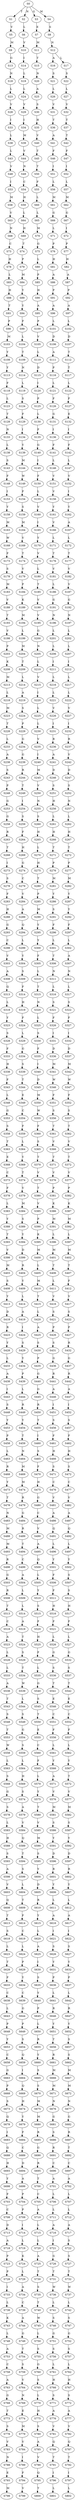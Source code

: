 strict digraph  {
	S0 -> S1 [ label = T ];
	S0 -> S2 [ label = N ];
	S0 -> S3 [ label = G ];
	S0 -> S4 [ label = M ];
	S1 -> S5 [ label = V ];
	S2 -> S6 [ label = L ];
	S3 -> S7 [ label = E ];
	S4 -> S8 [ label = S ];
	S5 -> S9 [ label = M ];
	S6 -> S10 [ label = V ];
	S7 -> S11 [ label = M ];
	S8 -> S12 [ label = N ];
	S9 -> S13 [ label = G ];
	S10 -> S14 [ label = I ];
	S11 -> S15 [ label = T ];
	S12 -> S16 [ label = A ];
	S12 -> S17 [ label = L ];
	S13 -> S18 [ label = N ];
	S14 -> S19 [ label = L ];
	S15 -> S20 [ label = N ];
	S16 -> S21 [ label = S ];
	S17 -> S22 [ label = S ];
	S18 -> S23 [ label = L ];
	S19 -> S24 [ label = L ];
	S20 -> S25 [ label = A ];
	S21 -> S26 [ label = L ];
	S22 -> S27 [ label = L ];
	S23 -> S28 [ label = V ];
	S24 -> S29 [ label = V ];
	S25 -> S30 [ label = S ];
	S26 -> S31 [ label = V ];
	S27 -> S32 [ label = V ];
	S28 -> S33 [ label = I ];
	S29 -> S34 [ label = I ];
	S30 -> S35 [ label = H ];
	S31 -> S36 [ label = T ];
	S32 -> S37 [ label = T ];
	S33 -> S38 [ label = L ];
	S34 -> S39 [ label = M ];
	S35 -> S40 [ label = V ];
	S36 -> S41 [ label = A ];
	S37 -> S42 [ label = T ];
	S38 -> S43 [ label = L ];
	S39 -> S44 [ label = V ];
	S40 -> S45 [ label = T ];
	S41 -> S46 [ label = F ];
	S42 -> S47 [ label = F ];
	S43 -> S48 [ label = V ];
	S44 -> S49 [ label = N ];
	S45 -> S50 [ label = T ];
	S46 -> S51 [ label = I ];
	S47 -> S52 [ label = I ];
	S48 -> S53 [ label = I ];
	S49 -> S54 [ label = C ];
	S50 -> S55 [ label = F ];
	S51 -> S56 [ label = L ];
	S52 -> S57 [ label = L ];
	S53 -> S58 [ label = M ];
	S54 -> S59 [ label = H ];
	S55 -> S60 [ label = L ];
	S56 -> S61 [ label = M ];
	S57 -> S62 [ label = M ];
	S58 -> S63 [ label = V ];
	S59 -> S64 [ label = L ];
	S60 -> S65 [ label = L ];
	S61 -> S66 [ label = G ];
	S62 -> S67 [ label = G ];
	S63 -> S68 [ label = N ];
	S64 -> S69 [ label = H ];
	S65 -> S70 [ label = M ];
	S66 -> S71 [ label = L ];
	S67 -> S72 [ label = I ];
	S68 -> S73 [ label = C ];
	S69 -> S74 [ label = T ];
	S70 -> S75 [ label = G ];
	S71 -> S76 [ label = P ];
	S72 -> S77 [ label = P ];
	S73 -> S78 [ label = H ];
	S74 -> S79 [ label = P ];
	S75 -> S80 [ label = L ];
	S76 -> S81 [ label = H ];
	S77 -> S82 [ label = H ];
	S78 -> S83 [ label = L ];
	S79 -> S84 [ label = M ];
	S80 -> S85 [ label = P ];
	S81 -> S86 [ label = A ];
	S82 -> S87 [ label = A ];
	S83 -> S88 [ label = H ];
	S84 -> S89 [ label = Y ];
	S85 -> S90 [ label = H ];
	S86 -> S91 [ label = P ];
	S87 -> S92 [ label = P ];
	S88 -> S93 [ label = T ];
	S89 -> S94 [ label = Y ];
	S90 -> S95 [ label = A ];
	S91 -> S96 [ label = A ];
	S92 -> S97 [ label = A ];
	S93 -> S98 [ label = P ];
	S94 -> S99 [ label = F ];
	S95 -> S100 [ label = P ];
	S96 -> S101 [ label = L ];
	S97 -> S102 [ label = L ];
	S98 -> S103 [ label = M ];
	S99 -> S104 [ label = L ];
	S100 -> S105 [ label = V ];
	S101 -> S106 [ label = D ];
	S102 -> S107 [ label = D ];
	S103 -> S108 [ label = Y ];
	S104 -> S109 [ label = T ];
	S105 -> S110 [ label = L ];
	S106 -> S111 [ label = A ];
	S107 -> S112 [ label = T ];
	S108 -> S113 [ label = Y ];
	S109 -> S114 [ label = N ];
	S110 -> S115 [ label = D ];
	S111 -> S116 [ label = P ];
	S112 -> S117 [ label = T ];
	S113 -> S118 [ label = F ];
	S114 -> S119 [ label = L ];
	S115 -> S120 [ label = I ];
	S116 -> S121 [ label = L ];
	S117 -> S122 [ label = L ];
	S118 -> S123 [ label = L ];
	S119 -> S124 [ label = S ];
	S120 -> S125 [ label = P ];
	S121 -> S126 [ label = F ];
	S122 -> S127 [ label = F ];
	S123 -> S128 [ label = T ];
	S124 -> S129 [ label = F ];
	S125 -> S130 [ label = L ];
	S126 -> S131 [ label = G ];
	S127 -> S132 [ label = E ];
	S128 -> S133 [ label = N ];
	S129 -> S134 [ label = I ];
	S130 -> S135 [ label = F ];
	S131 -> S136 [ label = I ];
	S132 -> S137 [ label = I ];
	S133 -> S138 [ label = L ];
	S134 -> S139 [ label = Y ];
	S135 -> S140 [ label = G ];
	S136 -> S141 [ label = F ];
	S137 -> S142 [ label = F ];
	S138 -> S143 [ label = S ];
	S139 -> S144 [ label = M ];
	S140 -> S145 [ label = I ];
	S141 -> S146 [ label = L ];
	S142 -> S147 [ label = L ];
	S143 -> S148 [ label = F ];
	S144 -> S149 [ label = W ];
	S145 -> S150 [ label = F ];
	S146 -> S151 [ label = V ];
	S147 -> S152 [ label = V ];
	S148 -> S153 [ label = I ];
	S149 -> S154 [ label = F ];
	S150 -> S155 [ label = L ];
	S151 -> S156 [ label = V ];
	S152 -> S157 [ label = I ];
	S153 -> S158 [ label = Y ];
	S154 -> S159 [ label = S ];
	S155 -> S160 [ label = V ];
	S156 -> S161 [ label = Y ];
	S157 -> S162 [ label = Y ];
	S158 -> S163 [ label = M ];
	S159 -> S164 [ label = M ];
	S160 -> S165 [ label = I ];
	S161 -> S166 [ label = V ];
	S162 -> S167 [ label = A ];
	S163 -> S168 [ label = W ];
	S164 -> S169 [ label = V ];
	S165 -> S170 [ label = Y ];
	S166 -> S171 [ label = L ];
	S167 -> S172 [ label = L ];
	S168 -> S173 [ label = F ];
	S169 -> S174 [ label = T ];
	S170 -> S175 [ label = V ];
	S171 -> S176 [ label = T ];
	S172 -> S177 [ label = T ];
	S173 -> S178 [ label = S ];
	S174 -> S179 [ label = V ];
	S175 -> S180 [ label = L ];
	S176 -> S181 [ label = V ];
	S177 -> S182 [ label = V ];
	S178 -> S183 [ label = M ];
	S179 -> S184 [ label = P ];
	S180 -> S185 [ label = T ];
	S181 -> S186 [ label = L ];
	S182 -> S187 [ label = V ];
	S183 -> S188 [ label = V ];
	S184 -> S189 [ label = K ];
	S185 -> S190 [ label = V ];
	S186 -> S191 [ label = G ];
	S187 -> S192 [ label = G ];
	S188 -> S193 [ label = T ];
	S189 -> S194 [ label = M ];
	S190 -> S195 [ label = V ];
	S191 -> S196 [ label = N ];
	S192 -> S197 [ label = N ];
	S193 -> S198 [ label = V ];
	S194 -> S199 [ label = L ];
	S195 -> S200 [ label = G ];
	S196 -> S201 [ label = L ];
	S197 -> S202 [ label = L ];
	S198 -> S203 [ label = P ];
	S199 -> S204 [ label = M ];
	S200 -> S205 [ label = N ];
	S201 -> S206 [ label = L ];
	S202 -> S207 [ label = L ];
	S203 -> S208 [ label = K ];
	S204 -> S209 [ label = T ];
	S205 -> S210 [ label = L ];
	S206 -> S211 [ label = I ];
	S207 -> S212 [ label = I ];
	S208 -> S213 [ label = M ];
	S209 -> S214 [ label = L ];
	S210 -> S215 [ label = V ];
	S211 -> S216 [ label = L ];
	S212 -> S217 [ label = L ];
	S213 -> S218 [ label = L ];
	S214 -> S219 [ label = A ];
	S215 -> S220 [ label = I ];
	S216 -> S221 [ label = L ];
	S217 -> S222 [ label = L ];
	S218 -> S223 [ label = M ];
	S219 -> S224 [ label = S ];
	S220 -> S225 [ label = L ];
	S221 -> S226 [ label = V ];
	S222 -> S227 [ label = V ];
	S223 -> S228 [ label = T ];
	S224 -> S229 [ label = P ];
	S225 -> S230 [ label = L ];
	S226 -> S231 [ label = I ];
	S227 -> S232 [ label = I ];
	S228 -> S233 [ label = L ];
	S229 -> S234 [ label = G ];
	S230 -> S235 [ label = V ];
	S231 -> S236 [ label = R ];
	S232 -> S237 [ label = R ];
	S233 -> S238 [ label = A ];
	S234 -> S239 [ label = G ];
	S235 -> S240 [ label = I ];
	S236 -> S241 [ label = A ];
	S237 -> S242 [ label = V ];
	S238 -> S243 [ label = S ];
	S239 -> S244 [ label = R ];
	S240 -> S245 [ label = M ];
	S241 -> S246 [ label = D ];
	S242 -> S247 [ label = D ];
	S243 -> S248 [ label = P ];
	S244 -> S249 [ label = T ];
	S245 -> S250 [ label = V ];
	S246 -> S251 [ label = S ];
	S247 -> S252 [ label = S ];
	S248 -> S253 [ label = G ];
	S249 -> S254 [ label = I ];
	S250 -> S255 [ label = N ];
	S251 -> S256 [ label = H ];
	S252 -> S257 [ label = N ];
	S253 -> S258 [ label = G ];
	S254 -> S259 [ label = S ];
	S255 -> S260 [ label = S ];
	S256 -> S261 [ label = L ];
	S257 -> S262 [ label = L ];
	S258 -> S263 [ label = R ];
	S259 -> S264 [ label = F ];
	S260 -> S265 [ label = H ];
	S261 -> S266 [ label = H ];
	S262 -> S267 [ label = H ];
	S263 -> S268 [ label = T ];
	S264 -> S269 [ label = H ];
	S265 -> S270 [ label = L ];
	S266 -> S271 [ label = T ];
	S267 -> S272 [ label = T ];
	S268 -> S273 [ label = I ];
	S269 -> S274 [ label = G ];
	S270 -> S275 [ label = H ];
	S271 -> S276 [ label = P ];
	S272 -> S277 [ label = P ];
	S273 -> S278 [ label = S ];
	S274 -> S279 [ label = C ];
	S275 -> S280 [ label = T ];
	S276 -> S281 [ label = M ];
	S277 -> S282 [ label = M ];
	S278 -> S283 [ label = F ];
	S279 -> S284 [ label = V ];
	S280 -> S285 [ label = P ];
	S281 -> S286 [ label = Y ];
	S282 -> S287 [ label = Y ];
	S283 -> S288 [ label = H ];
	S284 -> S289 [ label = A ];
	S285 -> S290 [ label = M ];
	S286 -> S291 [ label = S ];
	S287 -> S292 [ label = Y ];
	S288 -> S293 [ label = G ];
	S289 -> S294 [ label = Q ];
	S290 -> S295 [ label = Y ];
	S291 -> S296 [ label = F ];
	S292 -> S297 [ label = F ];
	S293 -> S298 [ label = C ];
	S294 -> S299 [ label = L ];
	S295 -> S300 [ label = Y ];
	S296 -> S301 [ label = L ];
	S297 -> S302 [ label = L ];
	S298 -> S303 [ label = V ];
	S299 -> S304 [ label = Y ];
	S300 -> S305 [ label = F ];
	S301 -> S306 [ label = T ];
	S302 -> S307 [ label = A ];
	S303 -> S308 [ label = A ];
	S304 -> S309 [ label = S ];
	S305 -> S310 [ label = L ];
	S306 -> S311 [ label = N ];
	S307 -> S312 [ label = N ];
	S308 -> S313 [ label = Q ];
	S309 -> S314 [ label = F ];
	S310 -> S315 [ label = T ];
	S311 -> S316 [ label = L ];
	S312 -> S317 [ label = L ];
	S313 -> S318 [ label = L ];
	S314 -> S319 [ label = H ];
	S315 -> S320 [ label = N ];
	S316 -> S321 [ label = S ];
	S317 -> S322 [ label = S ];
	S318 -> S323 [ label = Y ];
	S319 -> S324 [ label = F ];
	S320 -> S325 [ label = L ];
	S321 -> S326 [ label = F ];
	S322 -> S327 [ label = F ];
	S323 -> S328 [ label = S ];
	S324 -> S329 [ label = L ];
	S325 -> S330 [ label = S ];
	S326 -> S331 [ label = I ];
	S327 -> S332 [ label = I ];
	S328 -> S333 [ label = F ];
	S329 -> S334 [ label = G ];
	S330 -> S335 [ label = F ];
	S331 -> S336 [ label = D ];
	S332 -> S337 [ label = D ];
	S333 -> S338 [ label = H ];
	S334 -> S339 [ label = S ];
	S335 -> S340 [ label = I ];
	S336 -> S341 [ label = M ];
	S337 -> S342 [ label = M ];
	S338 -> S343 [ label = F ];
	S339 -> S344 [ label = T ];
	S340 -> S345 [ label = D ];
	S341 -> S346 [ label = W ];
	S342 -> S347 [ label = W ];
	S343 -> S348 [ label = L ];
	S344 -> S349 [ label = E ];
	S345 -> S350 [ label = M ];
	S346 -> S351 [ label = F ];
	S347 -> S352 [ label = F ];
	S348 -> S353 [ label = G ];
	S349 -> S354 [ label = C ];
	S350 -> S355 [ label = W ];
	S351 -> S356 [ label = S ];
	S352 -> S357 [ label = S ];
	S353 -> S358 [ label = S ];
	S354 -> S359 [ label = F ];
	S355 -> S360 [ label = F ];
	S356 -> S361 [ label = T ];
	S357 -> S362 [ label = T ];
	S358 -> S363 [ label = T ];
	S359 -> S364 [ label = L ];
	S360 -> S365 [ label = S ];
	S361 -> S366 [ label = V ];
	S362 -> S367 [ label = V ];
	S363 -> S368 [ label = E ];
	S364 -> S369 [ label = Y ];
	S365 -> S370 [ label = T ];
	S366 -> S371 [ label = T ];
	S367 -> S372 [ label = T ];
	S368 -> S373 [ label = C ];
	S369 -> S374 [ label = T ];
	S370 -> S375 [ label = V ];
	S371 -> S376 [ label = V ];
	S372 -> S377 [ label = V ];
	S373 -> S378 [ label = F ];
	S374 -> S379 [ label = V ];
	S375 -> S380 [ label = T ];
	S376 -> S381 [ label = P ];
	S377 -> S382 [ label = P ];
	S378 -> S383 [ label = L ];
	S379 -> S384 [ label = M ];
	S380 -> S385 [ label = V ];
	S381 -> S386 [ label = K ];
	S382 -> S387 [ label = K ];
	S383 -> S388 [ label = Y ];
	S384 -> S389 [ label = S ];
	S385 -> S390 [ label = P ];
	S386 -> S391 [ label = M ];
	S387 -> S392 [ label = M ];
	S388 -> S393 [ label = T ];
	S389 -> S394 [ label = Y ];
	S390 -> S395 [ label = K ];
	S391 -> S396 [ label = L ];
	S392 -> S397 [ label = L ];
	S393 -> S398 [ label = V ];
	S394 -> S399 [ label = D ];
	S395 -> S400 [ label = M ];
	S396 -> S401 [ label = M ];
	S397 -> S402 [ label = M ];
	S398 -> S403 [ label = M ];
	S399 -> S404 [ label = R ];
	S400 -> S405 [ label = L ];
	S401 -> S406 [ label = T ];
	S402 -> S407 [ label = T ];
	S403 -> S408 [ label = S ];
	S404 -> S409 [ label = Y ];
	S405 -> S410 [ label = M ];
	S406 -> S411 [ label = L ];
	S407 -> S412 [ label = F ];
	S408 -> S413 [ label = Y ];
	S409 -> S414 [ label = L ];
	S410 -> S415 [ label = T ];
	S411 -> S416 [ label = V ];
	S412 -> S417 [ label = V ];
	S413 -> S418 [ label = D ];
	S414 -> S419 [ label = A ];
	S415 -> S420 [ label = L ];
	S416 -> S421 [ label = S ];
	S417 -> S422 [ label = S ];
	S418 -> S423 [ label = R ];
	S419 -> S424 [ label = I ];
	S420 -> S425 [ label = A ];
	S421 -> S426 [ label = P ];
	S422 -> S427 [ label = P ];
	S423 -> S428 [ label = Y ];
	S424 -> S429 [ label = S ];
	S425 -> S430 [ label = S ];
	S426 -> S431 [ label = S ];
	S427 -> S432 [ label = R ];
	S428 -> S433 [ label = L ];
	S429 -> S434 [ label = Y ];
	S430 -> S435 [ label = P ];
	S431 -> S436 [ label = G ];
	S432 -> S437 [ label = G ];
	S433 -> S438 [ label = A ];
	S434 -> S439 [ label = P ];
	S435 -> S440 [ label = G ];
	S436 -> S441 [ label = R ];
	S437 -> S442 [ label = R ];
	S438 -> S443 [ label = I ];
	S439 -> S444 [ label = L ];
	S440 -> S445 [ label = G ];
	S441 -> S446 [ label = A ];
	S442 -> S447 [ label = A ];
	S443 -> S448 [ label = S ];
	S444 -> S449 [ label = R ];
	S445 -> S450 [ label = R ];
	S446 -> S451 [ label = I ];
	S447 -> S452 [ label = I ];
	S448 -> S453 [ label = Y ];
	S449 -> S454 [ label = Y ];
	S450 -> S455 [ label = T ];
	S451 -> S456 [ label = S ];
	S452 -> S457 [ label = S ];
	S453 -> S458 [ label = P ];
	S454 -> S459 [ label = T ];
	S455 -> S460 [ label = I ];
	S456 -> S461 [ label = F ];
	S457 -> S462 [ label = F ];
	S458 -> S463 [ label = L ];
	S459 -> S464 [ label = N ];
	S460 -> S465 [ label = S ];
	S461 -> S466 [ label = H ];
	S462 -> S467 [ label = H ];
	S463 -> S468 [ label = R ];
	S464 -> S469 [ label = M ];
	S465 -> S470 [ label = F ];
	S466 -> S471 [ label = S ];
	S467 -> S472 [ label = S ];
	S468 -> S473 [ label = Y ];
	S469 -> S474 [ label = M ];
	S470 -> S475 [ label = H ];
	S471 -> S476 [ label = C ];
	S472 -> S477 [ label = C ];
	S473 -> S478 [ label = T ];
	S474 -> S479 [ label = R ];
	S475 -> S480 [ label = G ];
	S476 -> S481 [ label = V ];
	S477 -> S482 [ label = V ];
	S478 -> S483 [ label = N ];
	S479 -> S484 [ label = G ];
	S480 -> S485 [ label = C ];
	S481 -> S486 [ label = A ];
	S482 -> S487 [ label = A ];
	S483 -> S488 [ label = M ];
	S484 -> S489 [ label = R ];
	S485 -> S490 [ label = V ];
	S486 -> S491 [ label = Q ];
	S487 -> S492 [ label = Q ];
	S488 -> S493 [ label = M ];
	S489 -> S494 [ label = T ];
	S490 -> S495 [ label = A ];
	S491 -> S496 [ label = L ];
	S492 -> S497 [ label = L ];
	S493 -> S498 [ label = R ];
	S494 -> S499 [ label = C ];
	S495 -> S500 [ label = Q ];
	S496 -> S501 [ label = Y ];
	S497 -> S502 [ label = Y ];
	S498 -> S503 [ label = G ];
	S499 -> S504 [ label = A ];
	S500 -> S505 [ label = L ];
	S501 -> S506 [ label = F ];
	S502 -> S507 [ label = S ];
	S503 -> S508 [ label = R ];
	S504 -> S509 [ label = L ];
	S505 -> S510 [ label = Y ];
	S506 -> S511 [ label = F ];
	S507 -> S512 [ label = S ];
	S508 -> S513 [ label = T ];
	S509 -> S514 [ label = L ];
	S510 -> S515 [ label = S ];
	S511 -> S516 [ label = H ];
	S512 -> S517 [ label = H ];
	S513 -> S518 [ label = C ];
	S514 -> S519 [ label = A ];
	S515 -> S520 [ label = F ];
	S516 -> S521 [ label = F ];
	S517 -> S522 [ label = F ];
	S518 -> S523 [ label = A ];
	S519 -> S524 [ label = T ];
	S520 -> S525 [ label = H ];
	S521 -> S526 [ label = L ];
	S522 -> S527 [ label = L ];
	S523 -> S528 [ label = L ];
	S524 -> S529 [ label = S ];
	S525 -> S530 [ label = F ];
	S526 -> S531 [ label = G ];
	S527 -> S532 [ label = G ];
	S528 -> S533 [ label = L ];
	S529 -> S534 [ label = T ];
	S530 -> S535 [ label = L ];
	S531 -> S536 [ label = S ];
	S532 -> S537 [ label = S ];
	S533 -> S538 [ label = A ];
	S534 -> S539 [ label = W ];
	S535 -> S540 [ label = G ];
	S536 -> S541 [ label = T ];
	S537 -> S542 [ label = T ];
	S538 -> S543 [ label = T ];
	S539 -> S544 [ label = L ];
	S540 -> S545 [ label = S ];
	S541 -> S546 [ label = E ];
	S542 -> S547 [ label = E ];
	S543 -> S548 [ label = S ];
	S544 -> S549 [ label = S ];
	S545 -> S550 [ label = T ];
	S546 -> S551 [ label = C ];
	S547 -> S552 [ label = C ];
	S548 -> S553 [ label = T ];
	S549 -> S554 [ label = G ];
	S550 -> S555 [ label = E ];
	S551 -> S556 [ label = F ];
	S552 -> S557 [ label = F ];
	S553 -> S558 [ label = W ];
	S554 -> S559 [ label = S ];
	S555 -> S560 [ label = C ];
	S556 -> S561 [ label = L ];
	S557 -> S562 [ label = L ];
	S558 -> S563 [ label = L ];
	S559 -> S564 [ label = L ];
	S560 -> S565 [ label = F ];
	S561 -> S566 [ label = Y ];
	S562 -> S567 [ label = Y ];
	S563 -> S568 [ label = S ];
	S564 -> S569 [ label = H ];
	S565 -> S570 [ label = L ];
	S566 -> S571 [ label = A ];
	S567 -> S572 [ label = T ];
	S568 -> S573 [ label = G ];
	S569 -> S574 [ label = S ];
	S570 -> S575 [ label = Y ];
	S571 -> S576 [ label = V ];
	S572 -> S577 [ label = V ];
	S573 -> S578 [ label = S ];
	S574 -> S579 [ label = A ];
	S575 -> S580 [ label = T ];
	S576 -> S581 [ label = M ];
	S577 -> S582 [ label = M ];
	S578 -> S583 [ label = L ];
	S579 -> S584 [ label = V ];
	S580 -> S585 [ label = V ];
	S581 -> S586 [ label = S ];
	S582 -> S587 [ label = S ];
	S583 -> S588 [ label = H ];
	S584 -> S589 [ label = Q ];
	S585 -> S590 [ label = M ];
	S586 -> S591 [ label = Y ];
	S587 -> S592 [ label = Y ];
	S588 -> S593 [ label = S ];
	S589 -> S594 [ label = T ];
	S590 -> S595 [ label = S ];
	S591 -> S596 [ label = D ];
	S592 -> S597 [ label = D ];
	S593 -> S598 [ label = A ];
	S594 -> S599 [ label = S ];
	S595 -> S600 [ label = Y ];
	S596 -> S601 [ label = R ];
	S597 -> S602 [ label = R ];
	S598 -> S603 [ label = V ];
	S599 -> S604 [ label = L ];
	S600 -> S605 [ label = D ];
	S601 -> S606 [ label = Y ];
	S602 -> S607 [ label = Y ];
	S603 -> S608 [ label = Q ];
	S604 -> S609 [ label = T ];
	S605 -> S610 [ label = R ];
	S606 -> S611 [ label = L ];
	S607 -> S612 [ label = L ];
	S608 -> S613 [ label = T ];
	S609 -> S614 [ label = F ];
	S610 -> S615 [ label = Y ];
	S611 -> S616 [ label = A ];
	S612 -> S617 [ label = A ];
	S613 -> S618 [ label = S ];
	S614 -> S619 [ label = C ];
	S615 -> S620 [ label = L ];
	S616 -> S621 [ label = I ];
	S617 -> S622 [ label = I ];
	S618 -> S623 [ label = L ];
	S619 -> S624 [ label = L ];
	S620 -> S625 [ label = A ];
	S621 -> S626 [ label = S ];
	S622 -> S627 [ label = S ];
	S623 -> S628 [ label = T ];
	S624 -> S629 [ label = P ];
	S625 -> S630 [ label = I ];
	S626 -> S631 [ label = Y ];
	S627 -> S632 [ label = Y ];
	S628 -> S633 [ label = F ];
	S629 -> S634 [ label = Y ];
	S630 -> S635 [ label = S ];
	S631 -> S636 [ label = P ];
	S632 -> S637 [ label = P ];
	S633 -> S638 [ label = C ];
	S634 -> S639 [ label = C ];
	S635 -> S640 [ label = Y ];
	S636 -> S641 [ label = L ];
	S637 -> S642 [ label = L ];
	S638 -> S643 [ label = L ];
	S639 -> S644 [ label = G ];
	S640 -> S645 [ label = P ];
	S641 -> S646 [ label = R ];
	S642 -> S647 [ label = R ];
	S643 -> S648 [ label = P ];
	S644 -> S649 [ label = P ];
	S645 -> S650 [ label = L ];
	S646 -> S651 [ label = Y ];
	S647 -> S652 [ label = Y ];
	S648 -> S653 [ label = Y ];
	S649 -> S654 [ label = S ];
	S650 -> S655 [ label = R ];
	S651 -> S656 [ label = T ];
	S652 -> S657 [ label = S ];
	S653 -> S658 [ label = C ];
	S654 -> S659 [ label = Q ];
	S655 -> S660 [ label = Y ];
	S656 -> S661 [ label = R ];
	S657 -> S662 [ label = S ];
	S658 -> S663 [ label = G ];
	S659 -> S664 [ label = I ];
	S660 -> S665 [ label = S ];
	S661 -> S666 [ label = M ];
	S662 -> S667 [ label = M ];
	S663 -> S668 [ label = P ];
	S664 -> S669 [ label = Q ];
	S665 -> S670 [ label = S ];
	S666 -> S671 [ label = M ];
	S667 -> S672 [ label = M ];
	S668 -> S673 [ label = S ];
	S669 -> S674 [ label = H ];
	S670 -> S675 [ label = M ];
	S671 -> S676 [ label = N ];
	S672 -> S677 [ label = N ];
	S673 -> S678 [ label = Q ];
	S674 -> S679 [ label = Y ];
	S675 -> S680 [ label = M ];
	S676 -> S681 [ label = G ];
	S677 -> S682 [ label = G ];
	S678 -> S683 [ label = I ];
	S679 -> S684 [ label = F ];
	S680 -> S685 [ label = R ];
	S681 -> S686 [ label = S ];
	S682 -> S687 [ label = R ];
	S683 -> S688 [ label = Q ];
	S684 -> S689 [ label = C ];
	S685 -> S690 [ label = G ];
	S686 -> S691 [ label = R ];
	S687 -> S692 [ label = T ];
	S688 -> S693 [ label = H ];
	S689 -> S694 [ label = D ];
	S690 -> S695 [ label = R ];
	S691 -> S696 [ label = C ];
	S692 -> S697 [ label = C ];
	S693 -> S698 [ label = Y ];
	S694 -> S699 [ label = A ];
	S695 -> S700 [ label = T ];
	S696 -> S701 [ label = A ];
	S697 -> S702 [ label = A ];
	S698 -> S703 [ label = F ];
	S699 -> S704 [ label = P ];
	S700 -> S705 [ label = C ];
	S701 -> S706 [ label = L ];
	S702 -> S707 [ label = L ];
	S703 -> S708 [ label = C ];
	S704 -> S709 [ label = P ];
	S705 -> S710 [ label = A ];
	S706 -> S711 [ label = L ];
	S707 -> S712 [ label = L ];
	S708 -> S713 [ label = D ];
	S709 -> S714 [ label = I ];
	S710 -> S715 [ label = L ];
	S711 -> S716 [ label = A ];
	S712 -> S717 [ label = A ];
	S713 -> S718 [ label = A ];
	S714 -> S719 [ label = L ];
	S715 -> S720 [ label = L ];
	S716 -> S721 [ label = I ];
	S717 -> S722 [ label = S ];
	S718 -> S723 [ label = P ];
	S719 -> S724 [ label = K ];
	S720 -> S725 [ label = A ];
	S721 -> S726 [ label = G ];
	S722 -> S727 [ label = S ];
	S723 -> S728 [ label = P ];
	S724 -> S729 [ label = L ];
	S725 -> S730 [ label = T ];
	S726 -> S731 [ label = T ];
	S727 -> S732 [ label = T ];
	S728 -> S733 [ label = I ];
	S729 -> S734 [ label = A ];
	S730 -> S735 [ label = S ];
	S731 -> S736 [ label = W ];
	S732 -> S737 [ label = W ];
	S733 -> S738 [ label = L ];
	S734 -> S739 [ label = C ];
	S735 -> S740 [ label = T ];
	S736 -> S741 [ label = L ];
	S737 -> S742 [ label = L ];
	S738 -> S743 [ label = K ];
	S739 -> S744 [ label = A ];
	S740 -> S745 [ label = W ];
	S741 -> S746 [ label = S ];
	S742 -> S747 [ label = S ];
	S743 -> S748 [ label = L ];
	S744 -> S749 [ label = G ];
	S745 -> S750 [ label = L ];
	S746 -> S751 [ label = G ];
	S747 -> S752 [ label = G ];
	S748 -> S753 [ label = A ];
	S749 -> S754 [ label = T ];
	S750 -> S755 [ label = S ];
	S751 -> S756 [ label = S ];
	S752 -> S757 [ label = S ];
	S753 -> S758 [ label = C ];
	S754 -> S759 [ label = S ];
	S755 -> S760 [ label = G ];
	S756 -> S761 [ label = L ];
	S757 -> S762 [ label = L ];
	S758 -> S763 [ label = A ];
	S759 -> S764 [ label = V ];
	S760 -> S765 [ label = S ];
	S761 -> S766 [ label = H ];
	S762 -> S767 [ label = H ];
	S763 -> S768 [ label = G ];
	S764 -> S769 [ label = N ];
	S765 -> S770 [ label = L ];
	S766 -> S771 [ label = S ];
	S767 -> S772 [ label = S ];
	S768 -> S773 [ label = T ];
	S769 -> S774 [ label = E ];
	S770 -> S775 [ label = H ];
	S771 -> S776 [ label = A ];
	S772 -> S777 [ label = A ];
	S773 -> S778 [ label = S ];
	S774 -> S779 [ label = M ];
	S775 -> S780 [ label = S ];
	S776 -> S781 [ label = V ];
	S777 -> S782 [ label = V ];
	S778 -> S783 [ label = V ];
	S779 -> S784 [ label = V ];
	S780 -> S785 [ label = A ];
	S781 -> S786 [ label = Q ];
	S782 -> S787 [ label = Q ];
	S783 -> S788 [ label = N ];
	S784 -> S789 [ label = I ];
	S785 -> S790 [ label = V ];
	S786 -> S791 [ label = T ];
	S787 -> S792 [ label = T ];
	S788 -> S793 [ label = E ];
	S789 -> S794 [ label = F ];
	S790 -> S795 [ label = Q ];
	S791 -> S796 [ label = I ];
	S792 -> S797 [ label = I ];
	S793 -> S798 [ label = M ];
	S794 -> S799 [ label = V ];
	S795 -> S800 [ label = T ];
	S796 -> S801 [ label = L ];
	S797 -> S802 [ label = L ];
}
